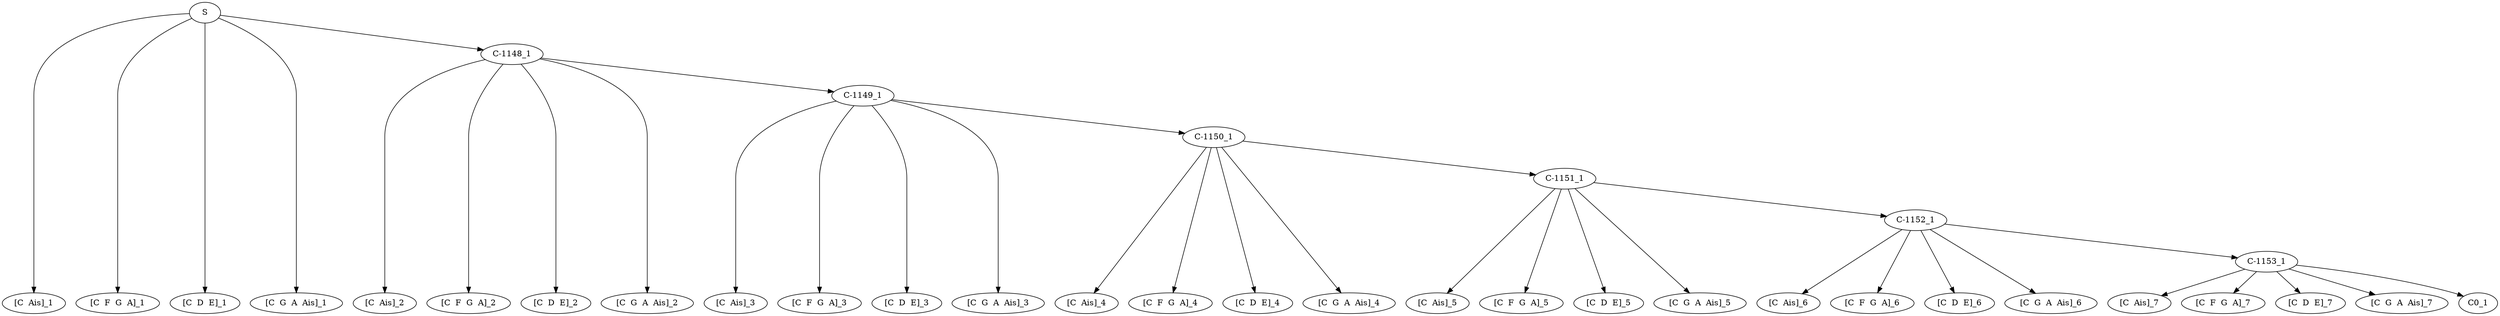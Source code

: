 digraph sample{
"S" -> "[C  Ais]_1";
"S" -> "[C  F  G  A]_1";
"S" -> "[C  D  E]_1";
"S" -> "[C  G  A  Ais]_1";
"S" -> "C-1148_1";
"C-1148_1" -> "[C  Ais]_2";
"C-1148_1" -> "[C  F  G  A]_2";
"C-1148_1" -> "[C  D  E]_2";
"C-1148_1" -> "[C  G  A  Ais]_2";
"C-1148_1" -> "C-1149_1";
"C-1149_1" -> "[C  Ais]_3";
"C-1149_1" -> "[C  F  G  A]_3";
"C-1149_1" -> "[C  D  E]_3";
"C-1149_1" -> "[C  G  A  Ais]_3";
"C-1149_1" -> "C-1150_1";
"C-1150_1" -> "[C  Ais]_4";
"C-1150_1" -> "[C  F  G  A]_4";
"C-1150_1" -> "[C  D  E]_4";
"C-1150_1" -> "[C  G  A  Ais]_4";
"C-1150_1" -> "C-1151_1";
"C-1151_1" -> "[C  Ais]_5";
"C-1151_1" -> "[C  F  G  A]_5";
"C-1151_1" -> "[C  D  E]_5";
"C-1151_1" -> "[C  G  A  Ais]_5";
"C-1151_1" -> "C-1152_1";
"C-1152_1" -> "[C  Ais]_6";
"C-1152_1" -> "[C  F  G  A]_6";
"C-1152_1" -> "[C  D  E]_6";
"C-1152_1" -> "[C  G  A  Ais]_6";
"C-1152_1" -> "C-1153_1";
"C-1153_1" -> "[C  Ais]_7";
"C-1153_1" -> "[C  F  G  A]_7";
"C-1153_1" -> "[C  D  E]_7";
"C-1153_1" -> "[C  G  A  Ais]_7";
"C-1153_1" -> "C0_1";

{rank = min; "S";}
{rank = same; "C-1148_1";}
{rank = same; "C-1149_1";}
{rank = same; "C-1150_1";}
{rank = same; "C-1151_1";}
{rank = same; "C-1152_1";}
{rank = same; "C-1153_1";}
{rank = same; "C0_1";}
{rank = same; "[C  Ais]_1"; "[C  Ais]_2"; "[C  Ais]_3"; "[C  Ais]_4"; "[C  Ais]_5"; "[C  Ais]_6"; "[C  Ais]_7"; "[C  D  E]_1"; "[C  D  E]_2"; "[C  D  E]_3"; "[C  D  E]_4"; "[C  D  E]_5"; "[C  D  E]_6"; "[C  D  E]_7"; "[C  F  G  A]_1"; "[C  F  G  A]_2"; "[C  F  G  A]_3"; "[C  F  G  A]_4"; "[C  F  G  A]_5"; "[C  F  G  A]_6"; "[C  F  G  A]_7"; "[C  G  A  Ais]_1"; "[C  G  A  Ais]_2"; "[C  G  A  Ais]_3"; "[C  G  A  Ais]_4"; "[C  G  A  Ais]_5"; "[C  G  A  Ais]_6"; "[C  G  A  Ais]_7";}
}